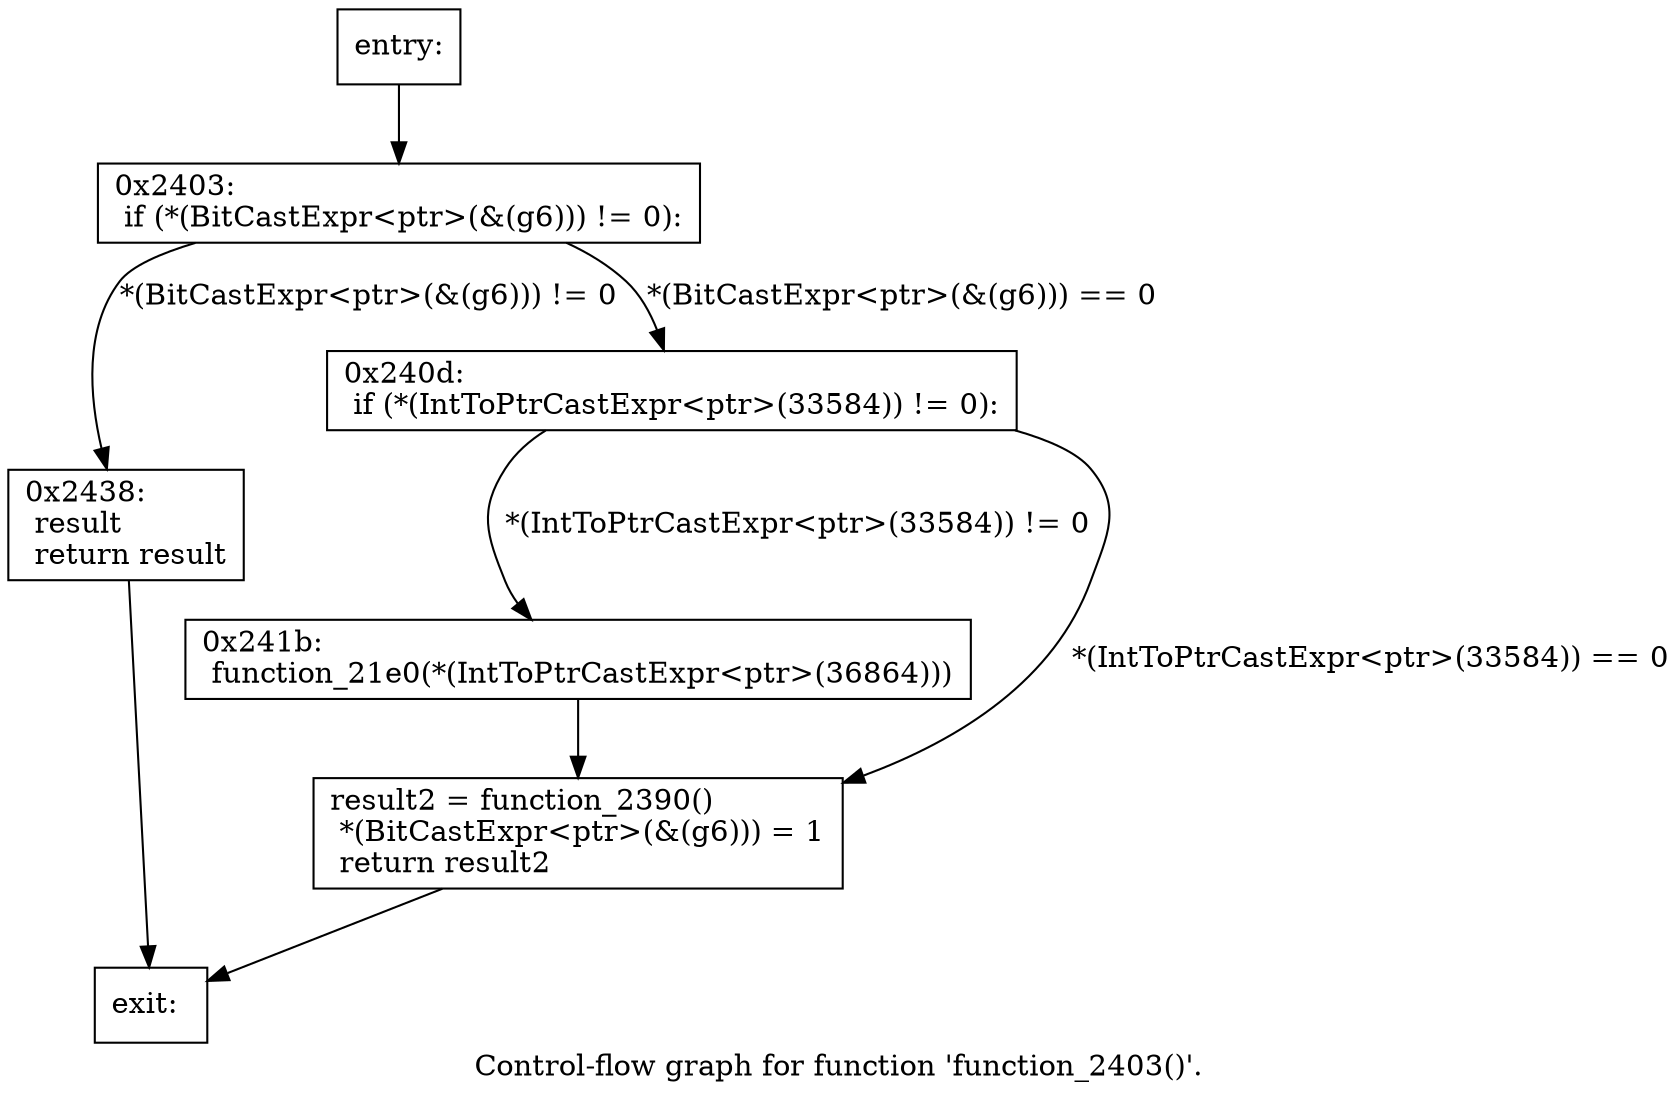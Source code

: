 digraph "Control-flow graph for function 'function_2403()'." {
  label="Control-flow graph for function 'function_2403()'.";
  node [shape=record];

  Node07C7FB20 [label="{entry:\l}"];
  Node07C7FB20 -> Node07C7FDF0;
  Node07C7FDF0 [label="{0x2403:\l  if (*(BitCastExpr\<ptr\>(&(g6))) != 0):\l}"];
  Node07C7FDF0 -> Node07C7FE38 [label="*(BitCastExpr\<ptr\>(&(g6))) != 0"];
  Node07C7FDF0 -> Node07C7FC88 [label="*(BitCastExpr\<ptr\>(&(g6))) == 0"];
  Node07C7FE38 [label="{0x2438:\l  result\l  return result\l}"];
  Node07C7FE38 -> Node07C7FBB0;
  Node07C7FC88 [label="{0x240d:\l  if (*(IntToPtrCastExpr\<ptr\>(33584)) != 0):\l}"];
  Node07C7FC88 -> Node07C80078 [label="*(IntToPtrCastExpr\<ptr\>(33584)) != 0"];
  Node07C7FC88 -> Node07C7FDA8 [label="*(IntToPtrCastExpr\<ptr\>(33584)) == 0"];
  Node07C7FBB0 [label="{exit:\l}"];
  Node07C80078 [label="{0x241b:\l  function_21e0(*(IntToPtrCastExpr\<ptr\>(36864)))\l}"];
  Node07C80078 -> Node07C7FDA8;
  Node07C7FDA8 [label="{  result2 = function_2390()\l  *(BitCastExpr\<ptr\>(&(g6))) = 1\l  return result2\l}"];
  Node07C7FDA8 -> Node07C7FBB0;

}
